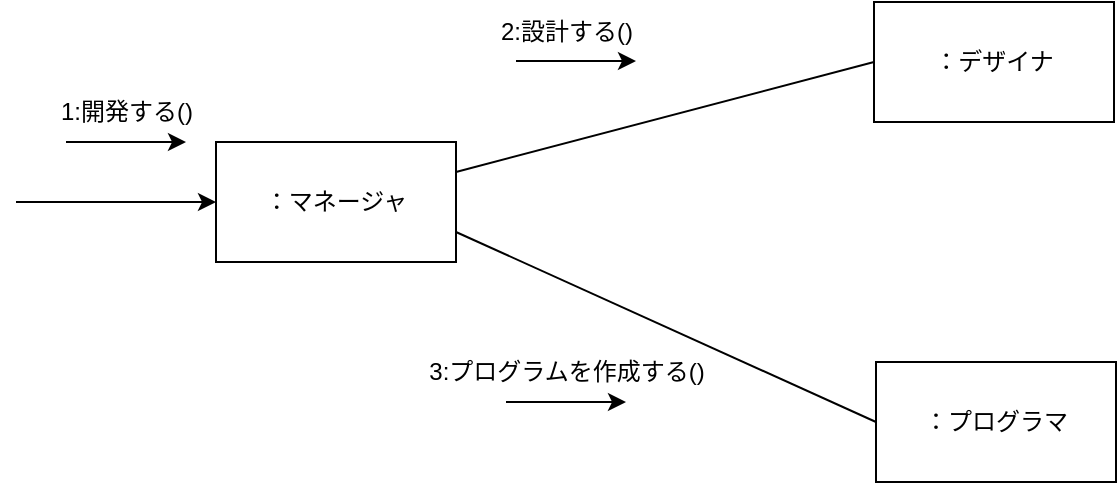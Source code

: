 <mxfile version="24.6.4" type="device" pages="2">
  <diagram name="ページ1" id="1FdOFkW8QefrBjvWPOaG">
    <mxGraphModel dx="880" dy="468" grid="1" gridSize="10" guides="1" tooltips="1" connect="1" arrows="1" fold="1" page="1" pageScale="1" pageWidth="827" pageHeight="1169" math="0" shadow="0">
      <root>
        <mxCell id="0" />
        <mxCell id="1" parent="0" />
        <mxCell id="9NbC41mZjyCk2kYRVdUU-17" style="rounded=0;orthogonalLoop=1;jettySize=auto;html=1;exitX=1;exitY=0.25;exitDx=0;exitDy=0;entryX=0;entryY=0.5;entryDx=0;entryDy=0;endArrow=none;endFill=0;" parent="1" source="9NbC41mZjyCk2kYRVdUU-14" target="9NbC41mZjyCk2kYRVdUU-15" edge="1">
          <mxGeometry relative="1" as="geometry" />
        </mxCell>
        <mxCell id="9NbC41mZjyCk2kYRVdUU-18" style="rounded=0;orthogonalLoop=1;jettySize=auto;html=1;exitX=1;exitY=0.75;exitDx=0;exitDy=0;entryX=0;entryY=0.5;entryDx=0;entryDy=0;endArrow=none;endFill=0;" parent="1" source="9NbC41mZjyCk2kYRVdUU-14" target="9NbC41mZjyCk2kYRVdUU-16" edge="1">
          <mxGeometry relative="1" as="geometry" />
        </mxCell>
        <mxCell id="hm_PZF2AdveqE9bv4mUq-1" style="edgeStyle=orthogonalEdgeStyle;rounded=0;orthogonalLoop=1;jettySize=auto;html=1;exitX=0;exitY=0.5;exitDx=0;exitDy=0;endArrow=none;endFill=0;startArrow=classic;startFill=1;" edge="1" parent="1" source="9NbC41mZjyCk2kYRVdUU-14">
          <mxGeometry relative="1" as="geometry">
            <mxPoint x="50" y="210" as="targetPoint" />
          </mxGeometry>
        </mxCell>
        <mxCell id="9NbC41mZjyCk2kYRVdUU-14" value="：マネージャ" style="rounded=0;whiteSpace=wrap;html=1;" parent="1" vertex="1">
          <mxGeometry x="150" y="180" width="120" height="60" as="geometry" />
        </mxCell>
        <mxCell id="9NbC41mZjyCk2kYRVdUU-15" value="：デザイナ" style="rounded=0;whiteSpace=wrap;html=1;" parent="1" vertex="1">
          <mxGeometry x="479" y="110" width="120" height="60" as="geometry" />
        </mxCell>
        <mxCell id="9NbC41mZjyCk2kYRVdUU-16" value="：プログラマ" style="rounded=0;whiteSpace=wrap;html=1;" parent="1" vertex="1">
          <mxGeometry x="480" y="290" width="120" height="60" as="geometry" />
        </mxCell>
        <mxCell id="9NbC41mZjyCk2kYRVdUU-28" value="1:開発する()" style="text;html=1;align=center;verticalAlign=middle;resizable=0;points=[];autosize=1;strokeColor=none;fillColor=none;" parent="1" vertex="1">
          <mxGeometry x="60" y="150" width="90" height="30" as="geometry" />
        </mxCell>
        <mxCell id="9NbC41mZjyCk2kYRVdUU-29" value="" style="endArrow=classic;html=1;rounded=0;" parent="1" edge="1">
          <mxGeometry width="50" height="50" relative="1" as="geometry">
            <mxPoint x="75" y="180" as="sourcePoint" />
            <mxPoint x="135" y="180" as="targetPoint" />
            <Array as="points">
              <mxPoint x="115" y="180" />
            </Array>
          </mxGeometry>
        </mxCell>
        <mxCell id="9NbC41mZjyCk2kYRVdUU-30" value="2:&lt;span style=&quot;background-color: initial;&quot;&gt;設計する()&lt;/span&gt;" style="text;html=1;align=center;verticalAlign=middle;resizable=0;points=[];autosize=1;strokeColor=none;fillColor=none;" parent="1" vertex="1">
          <mxGeometry x="280" y="110" width="90" height="30" as="geometry" />
        </mxCell>
        <mxCell id="9NbC41mZjyCk2kYRVdUU-33" value="" style="endArrow=classic;html=1;rounded=0;" parent="1" edge="1">
          <mxGeometry width="50" height="50" relative="1" as="geometry">
            <mxPoint x="295" y="310" as="sourcePoint" />
            <mxPoint x="355" y="310" as="targetPoint" />
            <Array as="points">
              <mxPoint x="335" y="310" />
            </Array>
          </mxGeometry>
        </mxCell>
        <mxCell id="9NbC41mZjyCk2kYRVdUU-37" value="3:プログラムを作成する()" style="text;html=1;align=center;verticalAlign=middle;resizable=0;points=[];autosize=1;strokeColor=none;fillColor=none;" parent="1" vertex="1">
          <mxGeometry x="245" y="280" width="160" height="30" as="geometry" />
        </mxCell>
        <mxCell id="hm_PZF2AdveqE9bv4mUq-2" value="" style="endArrow=classic;html=1;rounded=0;" edge="1" parent="1">
          <mxGeometry width="50" height="50" relative="1" as="geometry">
            <mxPoint x="300" y="139.5" as="sourcePoint" />
            <mxPoint x="360" y="139.5" as="targetPoint" />
            <Array as="points">
              <mxPoint x="340" y="139.5" />
            </Array>
          </mxGeometry>
        </mxCell>
      </root>
    </mxGraphModel>
  </diagram>
  <diagram id="-8Hwl7Of1Z2JjiH4oKHu" name="ページ2">
    <mxGraphModel dx="880" dy="468" grid="1" gridSize="10" guides="1" tooltips="1" connect="1" arrows="1" fold="1" page="1" pageScale="1" pageWidth="827" pageHeight="1169" math="0" shadow="0">
      <root>
        <mxCell id="0" />
        <mxCell id="1" parent="0" />
        <mxCell id="PZglEAZmyMkNjK9Av-i0-2" style="edgeStyle=orthogonalEdgeStyle;rounded=0;orthogonalLoop=1;jettySize=auto;html=1;exitX=0.5;exitY=1;exitDx=0;exitDy=0;endArrow=none;endFill=0;dashed=1;" parent="1" source="PZglEAZmyMkNjK9Av-i0-5" edge="1">
          <mxGeometry relative="1" as="geometry">
            <mxPoint x="180" y="440" as="targetPoint" />
          </mxGeometry>
        </mxCell>
        <mxCell id="EGEu3BYos0XkrEQv7w7_-21" value="：マネージャ" style="rounded=0;whiteSpace=wrap;html=1;" parent="1" vertex="1">
          <mxGeometry x="120" y="40" width="120" height="60" as="geometry" />
        </mxCell>
        <mxCell id="PZglEAZmyMkNjK9Av-i0-3" style="edgeStyle=orthogonalEdgeStyle;rounded=0;orthogonalLoop=1;jettySize=auto;html=1;exitX=0.5;exitY=1;exitDx=0;exitDy=0;endArrow=none;endFill=0;dashed=1;" parent="1" source="PZglEAZmyMkNjK9Av-i0-8" edge="1">
          <mxGeometry relative="1" as="geometry">
            <mxPoint x="420" y="440" as="targetPoint" />
          </mxGeometry>
        </mxCell>
        <mxCell id="EGEu3BYos0XkrEQv7w7_-24" value="：デザイナ" style="rounded=0;whiteSpace=wrap;html=1;" parent="1" vertex="1">
          <mxGeometry x="360" y="40" width="120" height="60" as="geometry" />
        </mxCell>
        <mxCell id="PZglEAZmyMkNjK9Av-i0-4" style="edgeStyle=orthogonalEdgeStyle;rounded=0;orthogonalLoop=1;jettySize=auto;html=1;exitX=0.5;exitY=1;exitDx=0;exitDy=0;endArrow=none;endFill=0;dashed=1;" parent="1" source="IAtvecf8QNOTfMfnSfzd-5" edge="1">
          <mxGeometry relative="1" as="geometry">
            <mxPoint x="660" y="440" as="targetPoint" />
            <mxPoint x="660" y="410" as="sourcePoint" />
          </mxGeometry>
        </mxCell>
        <mxCell id="EGEu3BYos0XkrEQv7w7_-27" value="：プログラマ" style="rounded=0;whiteSpace=wrap;html=1;" parent="1" vertex="1">
          <mxGeometry x="600" y="40" width="120" height="60" as="geometry" />
        </mxCell>
        <mxCell id="EGEu3BYos0XkrEQv7w7_-30" value="1:開発する()" style="text;html=1;align=center;verticalAlign=middle;resizable=0;points=[];autosize=1;strokeColor=none;fillColor=none;" parent="1" vertex="1">
          <mxGeometry x="20" y="100" width="90" height="30" as="geometry" />
        </mxCell>
        <mxCell id="PZglEAZmyMkNjK9Av-i0-1" value="2:設計する()" style="text;html=1;align=center;verticalAlign=middle;resizable=0;points=[];autosize=1;strokeColor=none;fillColor=none;" parent="1" vertex="1">
          <mxGeometry x="260" y="100" width="90" height="30" as="geometry" />
        </mxCell>
        <mxCell id="PZglEAZmyMkNjK9Av-i0-6" value="" style="edgeStyle=orthogonalEdgeStyle;rounded=0;orthogonalLoop=1;jettySize=auto;html=1;exitX=0.5;exitY=1;exitDx=0;exitDy=0;endArrow=none;endFill=0;dashed=1;" parent="1" source="EGEu3BYos0XkrEQv7w7_-21" target="PZglEAZmyMkNjK9Av-i0-5" edge="1">
          <mxGeometry relative="1" as="geometry">
            <mxPoint x="180" y="440" as="targetPoint" />
            <mxPoint x="180" y="100" as="sourcePoint" />
          </mxGeometry>
        </mxCell>
        <mxCell id="DwXdu6U3n72EC7EKxqwN-1" style="rounded=0;orthogonalLoop=1;jettySize=auto;html=1;exitX=0;exitY=0;exitDx=0;exitDy=0;startArrow=classic;startFill=1;endArrow=none;endFill=0;" edge="1" parent="1" source="PZglEAZmyMkNjK9Av-i0-5">
          <mxGeometry relative="1" as="geometry">
            <mxPoint x="40" y="130" as="targetPoint" />
          </mxGeometry>
        </mxCell>
        <mxCell id="PZglEAZmyMkNjK9Av-i0-5" value="" style="rounded=0;whiteSpace=wrap;html=1;" parent="1" vertex="1">
          <mxGeometry x="165" y="130" width="30" height="280" as="geometry" />
        </mxCell>
        <mxCell id="PZglEAZmyMkNjK9Av-i0-9" value="" style="edgeStyle=orthogonalEdgeStyle;rounded=0;orthogonalLoop=1;jettySize=auto;html=1;exitX=0.5;exitY=1;exitDx=0;exitDy=0;endArrow=none;endFill=0;dashed=1;" parent="1" source="EGEu3BYos0XkrEQv7w7_-24" target="PZglEAZmyMkNjK9Av-i0-8" edge="1">
          <mxGeometry relative="1" as="geometry">
            <mxPoint x="420" y="440" as="targetPoint" />
            <mxPoint x="420" y="100" as="sourcePoint" />
          </mxGeometry>
        </mxCell>
        <mxCell id="PZglEAZmyMkNjK9Av-i0-8" value="" style="rounded=0;whiteSpace=wrap;html=1;" parent="1" vertex="1">
          <mxGeometry x="405" y="130" width="30" height="120" as="geometry" />
        </mxCell>
        <mxCell id="PZglEAZmyMkNjK9Av-i0-11" value="" style="edgeStyle=orthogonalEdgeStyle;rounded=0;orthogonalLoop=1;jettySize=auto;html=1;exitX=0.5;exitY=1;exitDx=0;exitDy=0;endArrow=none;endFill=0;dashed=1;" parent="1" source="EGEu3BYos0XkrEQv7w7_-27" edge="1">
          <mxGeometry relative="1" as="geometry">
            <mxPoint x="660" y="270" as="targetPoint" />
            <mxPoint x="660" y="100" as="sourcePoint" />
          </mxGeometry>
        </mxCell>
        <mxCell id="PZglEAZmyMkNjK9Av-i0-13" value="" style="endArrow=classic;html=1;rounded=0;exitX=1;exitY=0;exitDx=0;exitDy=0;entryX=0;entryY=0;entryDx=0;entryDy=0;" parent="1" source="PZglEAZmyMkNjK9Av-i0-5" target="PZglEAZmyMkNjK9Av-i0-8" edge="1">
          <mxGeometry width="50" height="50" relative="1" as="geometry">
            <mxPoint x="230" y="180" as="sourcePoint" />
            <mxPoint x="280" y="130" as="targetPoint" />
          </mxGeometry>
        </mxCell>
        <mxCell id="IAtvecf8QNOTfMfnSfzd-5" value="" style="rounded=0;whiteSpace=wrap;html=1;" parent="1" vertex="1">
          <mxGeometry x="645" y="270" width="30" height="120" as="geometry" />
        </mxCell>
        <mxCell id="IAtvecf8QNOTfMfnSfzd-11" value="" style="endArrow=classic;html=1;rounded=0;entryX=0;entryY=0;entryDx=0;entryDy=0;" parent="1" source="PZglEAZmyMkNjK9Av-i0-5" target="IAtvecf8QNOTfMfnSfzd-5" edge="1">
          <mxGeometry width="50" height="50" relative="1" as="geometry">
            <mxPoint x="550" y="320" as="sourcePoint" />
            <mxPoint x="600" y="270" as="targetPoint" />
          </mxGeometry>
        </mxCell>
        <mxCell id="is5D3XR9cgtikk-hxvSP-1" value="3:プログラムを作成する()" style="text;html=1;align=center;verticalAlign=middle;resizable=0;points=[];autosize=1;strokeColor=none;fillColor=none;" parent="1" vertex="1">
          <mxGeometry x="460" y="240" width="160" height="30" as="geometry" />
        </mxCell>
      </root>
    </mxGraphModel>
  </diagram>
</mxfile>

